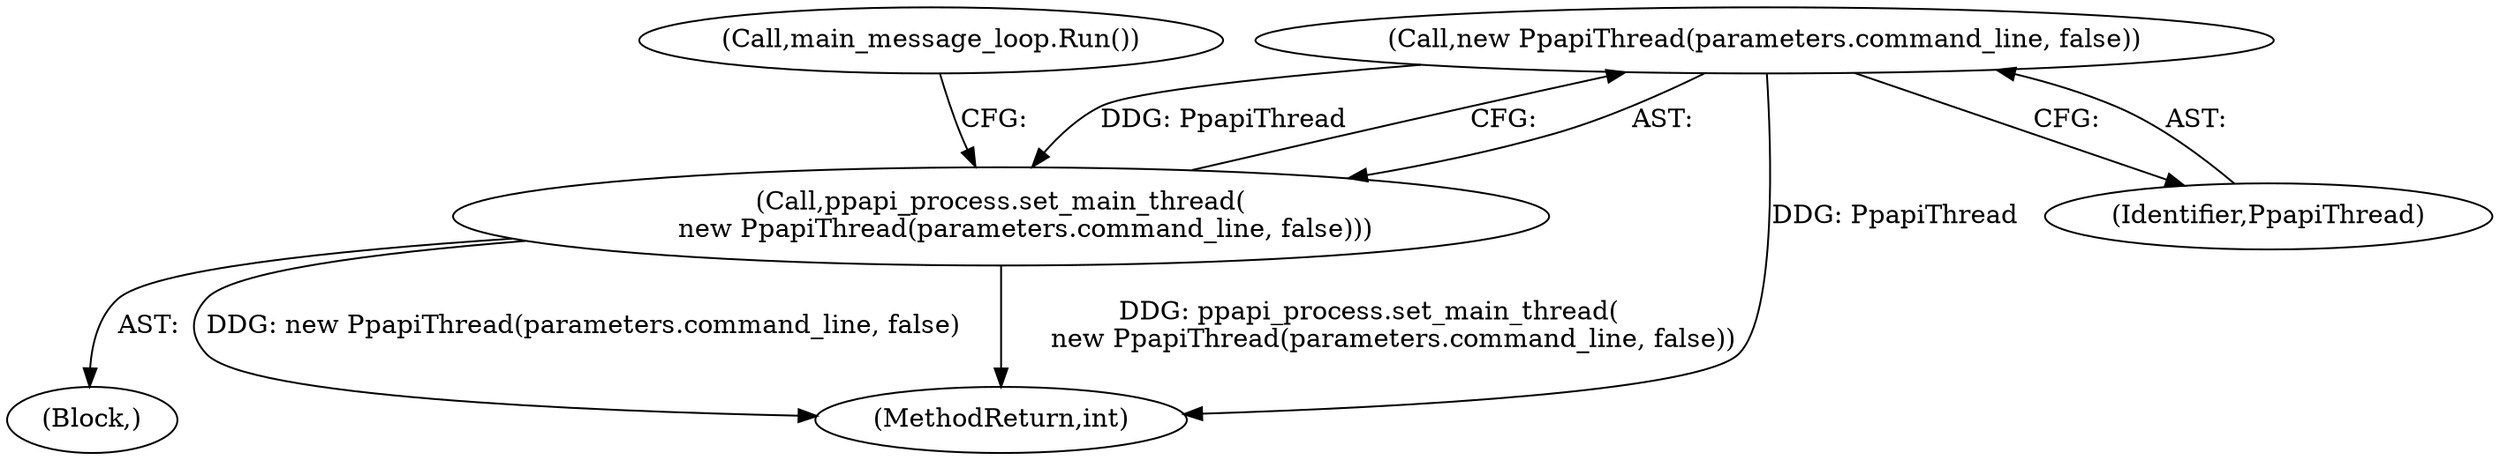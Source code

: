 digraph "0_Chrome_0b74c338bd286e51a004981e746cc212c2d5423c@API" {
"1000151" [label="(Call,new PpapiThread(parameters.command_line, false))"];
"1000150" [label="(Call,ppapi_process.set_main_thread(\n      new PpapiThread(parameters.command_line, false)))"];
"1000153" [label="(Call,main_message_loop.Run())"];
"1000152" [label="(Identifier,PpapiThread)"];
"1000156" [label="(MethodReturn,int)"];
"1000106" [label="(Block,)"];
"1000150" [label="(Call,ppapi_process.set_main_thread(\n      new PpapiThread(parameters.command_line, false)))"];
"1000151" [label="(Call,new PpapiThread(parameters.command_line, false))"];
"1000151" -> "1000150"  [label="AST: "];
"1000151" -> "1000152"  [label="CFG: "];
"1000152" -> "1000151"  [label="AST: "];
"1000150" -> "1000151"  [label="CFG: "];
"1000151" -> "1000156"  [label="DDG: PpapiThread"];
"1000151" -> "1000150"  [label="DDG: PpapiThread"];
"1000150" -> "1000106"  [label="AST: "];
"1000153" -> "1000150"  [label="CFG: "];
"1000150" -> "1000156"  [label="DDG: new PpapiThread(parameters.command_line, false)"];
"1000150" -> "1000156"  [label="DDG: ppapi_process.set_main_thread(\n      new PpapiThread(parameters.command_line, false))"];
}
